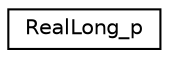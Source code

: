 digraph "Graphical Class Hierarchy"
{
 // INTERACTIVE_SVG=YES
  edge [fontname="Helvetica",fontsize="10",labelfontname="Helvetica",labelfontsize="10"];
  node [fontname="Helvetica",fontsize="10",shape=record];
  rankdir="LR";
  Node1 [label="RealLong_p",height=0.2,width=0.4,color="black", fillcolor="white", style="filled",URL="$class_standard_interfaces__i_1_1_real_long__p.html"];
}
